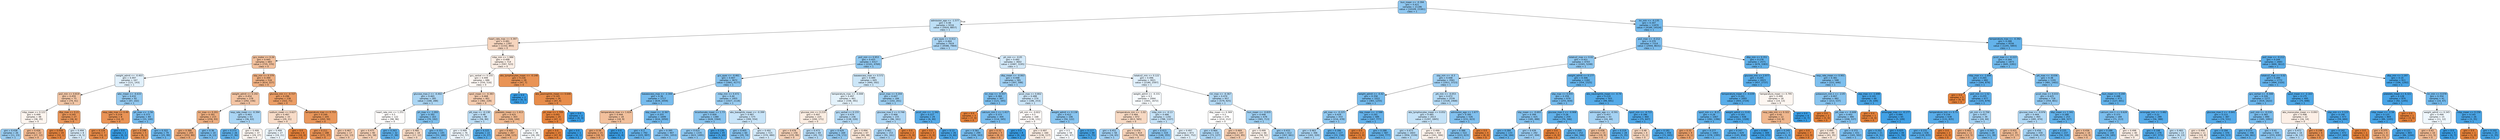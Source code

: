 digraph Tree {
node [shape=box, style="filled, rounded", color="black", fontname="helvetica"] ;
edge [fontname="helvetica"] ;
0 [label="bun_mean <= -0.394\ngini = 0.421\nsamples = 21186\nvalue = [10109, 23381]\nclass = 1", fillcolor="#8fc7f0"] ;
1 [label="admission_age <= -1.577\ngini = 0.48\nsamples = 9316\nvalue = [5920, 8857]\nclass = 1", fillcolor="#bddff6"] ;
0 -> 1 [labeldistance=2.5, labelangle=45, headlabel="True"] ;
2 [label="heart_rate_max <= 0.397\ngini = 0.481\nsamples = 1397\nvalue = [1332, 893]\nclass = 0", fillcolor="#f6d5be"] ;
1 -> 2 ;
3 [label="gcs_motor <= 0.26\ngini = 0.445\nsamples = 683\nvalue = [735, 370]\nclass = 0", fillcolor="#f2c09d"] ;
2 -> 3 ;
4 [label="weight_admit <= -0.403\ngini = 0.497\nsamples = 167\nvalue = [121, 143]\nclass = 1", fillcolor="#e1f0fb"] ;
3 -> 4 ;
5 [label="po2_min <= 0.819\ngini = 0.459\nsamples = 75\nvalue = [74, 41]\nclass = 0", fillcolor="#f3c7a7"] ;
4 -> 5 ;
6 [label="mbp_mean <= 0.121\ngini = 0.499\nsamples = 48\nvalue = [38, 35]\nclass = 0", fillcolor="#fdf5ef"] ;
5 -> 6 ;
7 [label="gini = 0.438\nsamples = 26\nvalue = [11, 23]\nclass = 1", fillcolor="#98ccf1"] ;
6 -> 7 ;
8 [label="gini = 0.426\nsamples = 22\nvalue = [27, 12]\nclass = 0", fillcolor="#f1b991"] ;
6 -> 8 ;
9 [label="dbp_max <= 0.21\ngini = 0.245\nsamples = 27\nvalue = [36, 6]\nclass = 0", fillcolor="#e9965a"] ;
5 -> 9 ;
10 [label="gini = 0.059\nsamples = 19\nvalue = [32, 1]\nclass = 0", fillcolor="#e6853f"] ;
9 -> 10 ;
11 [label="gini = 0.494\nsamples = 8\nvalue = [4, 5]\nclass = 1", fillcolor="#d7ebfa"] ;
9 -> 11 ;
12 [label="wbc_mean <= -0.633\ngini = 0.432\nsamples = 92\nvalue = [47, 102]\nclass = 1", fillcolor="#94caf1"] ;
4 -> 12 ;
13 [label="resp_rate_max <= 0.49\ngini = 0.219\nsamples = 8\nvalue = [14, 2]\nclass = 0", fillcolor="#e99355"] ;
12 -> 13 ;
14 [label="gini = 0.124\nsamples = 7\nvalue = [14, 1]\nclass = 0", fillcolor="#e78a47"] ;
13 -> 14 ;
15 [label="gini = 0.0\nsamples = 1\nvalue = [0, 1]\nclass = 1", fillcolor="#399de5"] ;
13 -> 15 ;
16 [label="ph_max <= -1.56\ngini = 0.373\nsamples = 84\nvalue = [33, 100]\nclass = 1", fillcolor="#7abdee"] ;
12 -> 16 ;
17 [label="gini = 0.198\nsamples = 5\nvalue = [8, 1]\nclass = 0", fillcolor="#e89152"] ;
16 -> 17 ;
18 [label="gini = 0.322\nsamples = 79\nvalue = [25, 99]\nclass = 1", fillcolor="#6bb6ec"] ;
16 -> 18 ;
19 [label="sbp_min <= 0.379\ngini = 0.394\nsamples = 516\nvalue = [614, 227]\nclass = 0", fillcolor="#efb082"] ;
3 -> 19 ;
20 [label="weight_admit <= 0.192\ngini = 0.454\nsamples = 278\nvalue = [292, 156]\nclass = 0", fillcolor="#f3c4a3"] ;
19 -> 20 ;
21 [label="inr_max <= 0.201\ngini = 0.391\nsamples = 215\nvalue = [256, 93]\nclass = 0", fillcolor="#eeaf81"] ;
20 -> 21 ;
22 [label="gini = 0.366\nsamples = 205\nvalue = [252, 80]\nclass = 0", fillcolor="#eda978"] ;
21 -> 22 ;
23 [label="gini = 0.36\nsamples = 10\nvalue = [4, 13]\nclass = 1", fillcolor="#76bbed"] ;
21 -> 23 ;
24 [label="resp_rate_mean <= -0.394\ngini = 0.463\nsamples = 63\nvalue = [36, 63]\nclass = 1", fillcolor="#aad5f4"] ;
20 -> 24 ;
25 [label="gini = 0.273\nsamples = 26\nvalue = [7, 36]\nclass = 1", fillcolor="#5fb0ea"] ;
24 -> 25 ;
26 [label="gini = 0.499\nsamples = 37\nvalue = [29, 27]\nclass = 0", fillcolor="#fdf6f1"] ;
24 -> 26 ;
27 [label="glucose_min <= -0.727\ngini = 0.296\nsamples = 238\nvalue = [322, 71]\nclass = 0", fillcolor="#eb9d65"] ;
19 -> 27 ;
28 [label="sodium_mean <= 0.627\ngini = 0.487\nsamples = 33\nvalue = [29, 21]\nclass = 0", fillcolor="#f8dcc8"] ;
27 -> 28 ;
29 [label="gini = 0.499\nsamples = 27\nvalue = [19, 21]\nclass = 1", fillcolor="#ecf6fd"] ;
28 -> 29 ;
30 [label="gini = 0.0\nsamples = 6\nvalue = [10, 0]\nclass = 0", fillcolor="#e58139"] ;
28 -> 30 ;
31 [label="temperature_max <= 0.753\ngini = 0.249\nsamples = 205\nvalue = [293, 50]\nclass = 0", fillcolor="#e9975b"] ;
27 -> 31 ;
32 [label="gini = 0.211\nsamples = 188\nvalue = [271, 37]\nclass = 0", fillcolor="#e99254"] ;
31 -> 32 ;
33 [label="gini = 0.467\nsamples = 17\nvalue = [22, 13]\nclass = 0", fillcolor="#f4cbae"] ;
31 -> 33 ;
34 [label="mbp_min <= 1.986\ngini = 0.498\nsamples = 714\nvalue = [597, 523]\nclass = 0", fillcolor="#fcefe6"] ;
2 -> 34 ;
35 [label="gcs_verbal <= 0.155\ngini = 0.499\nsamples = 686\nvalue = [550, 516]\nclass = 0", fillcolor="#fdf7f3"] ;
34 -> 35 ;
36 [label="glucose_max.2 <= -0.402\ngini = 0.465\nsamples = 285\nvalue = [168, 288]\nclass = 1", fillcolor="#acd6f4"] ;
35 -> 36 ;
37 [label="heart_rate_min <= 1.251\ngini = 0.5\nsamples = 122\nvalue = [98, 96]\nclass = 0", fillcolor="#fefcfb"] ;
36 -> 37 ;
38 [label="gini = 0.475\nsamples = 90\nvalue = [91, 58]\nclass = 0", fillcolor="#f6d1b7"] ;
37 -> 38 ;
39 [label="gini = 0.263\nsamples = 32\nvalue = [7, 38]\nclass = 1", fillcolor="#5dafea"] ;
37 -> 39 ;
40 [label="ph_max <= -1.093\ngini = 0.392\nsamples = 163\nvalue = [70, 192]\nclass = 1", fillcolor="#81c1ee"] ;
36 -> 40 ;
41 [label="gini = 0.485\nsamples = 18\nvalue = [17, 12]\nclass = 0", fillcolor="#f7dac5"] ;
40 -> 41 ;
42 [label="gini = 0.351\nsamples = 145\nvalue = [53, 180]\nclass = 1", fillcolor="#73baed"] ;
40 -> 42 ;
43 [label="spo2_mean <= -0.383\ngini = 0.468\nsamples = 401\nvalue = [382, 228]\nclass = 0", fillcolor="#f5ccaf"] ;
35 -> 43 ;
44 [label="ptt_max <= -0.138\ngini = 0.48\nsamples = 98\nvalue = [56, 84]\nclass = 1", fillcolor="#bddef6"] ;
43 -> 44 ;
45 [label="gini = 0.499\nsamples = 76\nvalue = [52, 57]\nclass = 1", fillcolor="#eef6fd"] ;
44 -> 45 ;
46 [label="gini = 0.225\nsamples = 22\nvalue = [4, 27]\nclass = 1", fillcolor="#56ace9"] ;
44 -> 46 ;
47 [label="platelets_mean <= 1.413\ngini = 0.425\nsamples = 303\nvalue = [326, 144]\nclass = 0", fillcolor="#f0b990"] ;
43 -> 47 ;
48 [label="gini = 0.402\nsamples = 267\nvalue = [298, 115]\nclass = 0", fillcolor="#efb285"] ;
47 -> 48 ;
49 [label="gini = 0.5\nsamples = 36\nvalue = [28, 29]\nclass = 1", fillcolor="#f8fcfe"] ;
47 -> 49 ;
50 [label="abs_lymphocytes_mean <= -0.148\ngini = 0.226\nsamples = 28\nvalue = [47, 7]\nclass = 0", fillcolor="#e99456"] ;
34 -> 50 ;
51 [label="gini = 0.0\nsamples = 2\nvalue = [0, 3]\nclass = 1", fillcolor="#399de5"] ;
50 -> 51 ;
52 [label="abs_eosinophils_mean <= 0.646\ngini = 0.145\nsamples = 26\nvalue = [47, 4]\nclass = 0", fillcolor="#e78c4a"] ;
50 -> 52 ;
53 [label="ph_max <= 1.709\ngini = 0.041\nsamples = 24\nvalue = [47, 1]\nclass = 0", fillcolor="#e6843d"] ;
52 -> 53 ;
54 [label="gini = 0.0\nsamples = 23\nvalue = [47, 0]\nclass = 0", fillcolor="#e58139"] ;
53 -> 54 ;
55 [label="gini = 0.0\nsamples = 1\nvalue = [0, 1]\nclass = 1", fillcolor="#399de5"] ;
53 -> 55 ;
56 [label="gini = 0.0\nsamples = 2\nvalue = [0, 3]\nclass = 1", fillcolor="#399de5"] ;
52 -> 56 ;
57 [label="gcs_eyes <= 0.412\ngini = 0.464\nsamples = 7919\nvalue = [4588, 7964]\nclass = 1", fillcolor="#abd5f4"] ;
1 -> 57 ;
58 [label="po2_min <= 0.953\ngini = 0.425\nsamples = 4317\nvalue = [2101, 4769]\nclass = 1", fillcolor="#90c8f0"] ;
57 -> 58 ;
59 [label="gcs_eyes <= -0.461\ngini = 0.407\nsamples = 3672\nvalue = [1661, 4177]\nclass = 1", fillcolor="#88c4ef"] ;
58 -> 59 ;
60 [label="baseexcess_max <= -2.344\ngini = 0.36\nsamples = 1717\nvalue = [634, 2059]\nclass = 1", fillcolor="#76bbed"] ;
59 -> 60 ;
61 [label="temperature_max <= 1.624\ngini = 0.444\nsamples = 18\nvalue = [18, 9]\nclass = 0", fillcolor="#f2c09c"] ;
60 -> 61 ;
62 [label="gini = 0.34\nsamples = 15\nvalue = [18, 5]\nclass = 0", fillcolor="#eca470"] ;
61 -> 62 ;
63 [label="gini = 0.0\nsamples = 3\nvalue = [0, 4]\nclass = 1", fillcolor="#399de5"] ;
61 -> 63 ;
64 [label="sbp_mean <= -0.367\ngini = 0.355\nsamples = 1699\nvalue = [616, 2050]\nclass = 1", fillcolor="#74baed"] ;
60 -> 64 ;
65 [label="gini = 0.3\nsamples = 792\nvalue = [225, 997]\nclass = 1", fillcolor="#66b3eb"] ;
64 -> 65 ;
66 [label="gini = 0.395\nsamples = 907\nvalue = [391, 1053]\nclass = 1", fillcolor="#83c1ef"] ;
64 -> 66 ;
67 [label="mbp_min <= 0.472\ngini = 0.44\nsamples = 1955\nvalue = [1027, 2118]\nclass = 1", fillcolor="#99cdf2"] ;
59 -> 67 ;
68 [label="bicarbonate_mean <= 1.73\ngini = 0.409\nsamples = 1380\nvalue = [628, 1564]\nclass = 1", fillcolor="#89c4ef"] ;
67 -> 68 ;
69 [label="gini = 0.415\nsamples = 1335\nvalue = [623, 1495]\nclass = 1", fillcolor="#8cc6f0"] ;
68 -> 69 ;
70 [label="gini = 0.126\nsamples = 45\nvalue = [5, 69]\nclass = 1", fillcolor="#47a4e7"] ;
68 -> 70 ;
71 [label="abs_basophils_mean <= -0.399\ngini = 0.487\nsamples = 575\nvalue = [399, 554]\nclass = 1", fillcolor="#c8e4f8"] ;
67 -> 71 ;
72 [label="gini = 0.405\nsamples = 60\nvalue = [29, 74]\nclass = 1", fillcolor="#87c3ef"] ;
71 -> 72 ;
73 [label="gini = 0.492\nsamples = 515\nvalue = [370, 480]\nclass = 1", fillcolor="#d2e9f9"] ;
71 -> 73 ;
74 [label="baseexcess_max <= 0.572\ngini = 0.489\nsamples = 645\nvalue = [440, 592]\nclass = 1", fillcolor="#cce6f8"] ;
58 -> 74 ;
75 [label="temperature_max <= -0.008\ngini = 0.497\nsamples = 461\nvalue = [338, 391]\nclass = 1", fillcolor="#e4f2fb"] ;
74 -> 75 ;
76 [label="glucose_min <= 0.219\ngini = 0.497\nsamples = 225\nvalue = [200, 171]\nclass = 0", fillcolor="#fbede2"] ;
75 -> 76 ;
77 [label="gini = 0.476\nsamples = 156\nvalue = [155, 99]\nclass = 0", fillcolor="#f6d1b7"] ;
76 -> 77 ;
78 [label="gini = 0.473\nsamples = 69\nvalue = [45, 72]\nclass = 1", fillcolor="#b5daf5"] ;
76 -> 78 ;
79 [label="gcs_verbal <= 0.155\ngini = 0.474\nsamples = 236\nvalue = [138, 220]\nclass = 1", fillcolor="#b5daf5"] ;
75 -> 79 ;
80 [label="gini = 0.429\nsamples = 169\nvalue = [78, 172]\nclass = 1", fillcolor="#93c9f1"] ;
79 -> 80 ;
81 [label="gini = 0.494\nsamples = 67\nvalue = [60, 48]\nclass = 0", fillcolor="#fae6d7"] ;
79 -> 81 ;
82 [label="pco2_max <= 0.204\ngini = 0.447\nsamples = 184\nvalue = [102, 201]\nclass = 1", fillcolor="#9dcff2"] ;
74 -> 82 ;
83 [label="glucose_max.2 <= 0.746\ngini = 0.468\nsamples = 155\nvalue = [96, 161]\nclass = 1", fillcolor="#afd7f5"] ;
82 -> 83 ;
84 [label="gini = 0.461\nsamples = 153\nvalue = [91, 161]\nclass = 1", fillcolor="#a9d4f4"] ;
83 -> 84 ;
85 [label="gini = 0.0\nsamples = 2\nvalue = [5, 0]\nclass = 0", fillcolor="#e58139"] ;
83 -> 85 ;
86 [label="pco2_min <= -1.342\ngini = 0.227\nsamples = 29\nvalue = [6, 40]\nclass = 1", fillcolor="#57ace9"] ;
82 -> 86 ;
87 [label="gini = 0.0\nsamples = 3\nvalue = [3, 0]\nclass = 0", fillcolor="#e58139"] ;
86 -> 87 ;
88 [label="gini = 0.13\nsamples = 26\nvalue = [3, 40]\nclass = 1", fillcolor="#48a4e7"] ;
86 -> 88 ;
89 [label="ph_min <= -0.05\ngini = 0.492\nsamples = 3602\nvalue = [2487, 3195]\nclass = 1", fillcolor="#d3e9f9"] ;
57 -> 89 ;
90 [label="dbp_mean <= -0.063\ngini = 0.448\nsamples = 581\nvalue = [307, 598]\nclass = 1", fillcolor="#9fcff2"] ;
89 -> 90 ;
91 [label="inr_max <= -0.557\ngini = 0.384\nsamples = 307\nvalue = [121, 345]\nclass = 1", fillcolor="#7ebfee"] ;
90 -> 91 ;
92 [label="gini = 0.0\nsamples = 3\nvalue = [7, 0]\nclass = 0", fillcolor="#e58139"] ;
91 -> 92 ;
93 [label="calcium_min.1 <= 1.417\ngini = 0.373\nsamples = 304\nvalue = [114, 345]\nclass = 1", fillcolor="#7abdee"] ;
91 -> 93 ;
94 [label="gini = 0.361\nsamples = 299\nvalue = [106, 343]\nclass = 1", fillcolor="#76bbed"] ;
93 -> 94 ;
95 [label="gini = 0.32\nsamples = 5\nvalue = [8, 2]\nclass = 0", fillcolor="#eca06a"] ;
93 -> 95 ;
96 [label="pco2_max <= 0.802\ngini = 0.488\nsamples = 274\nvalue = [186, 253]\nclass = 1", fillcolor="#cbe5f8"] ;
90 -> 96 ;
97 [label="ptt_min <= -0.822\ngini = 0.5\nsamples = 168\nvalue = [136, 131]\nclass = 0", fillcolor="#fefaf8"] ;
96 -> 97 ;
98 [label="gini = 0.0\nsamples = 8\nvalue = [0, 14]\nclass = 1", fillcolor="#399de5"] ;
97 -> 98 ;
99 [label="gini = 0.497\nsamples = 160\nvalue = [136, 117]\nclass = 0", fillcolor="#fbede3"] ;
97 -> 99 ;
100 [label="weight_admit <= 0.138\ngini = 0.412\nsamples = 106\nvalue = [50, 122]\nclass = 1", fillcolor="#8ac5f0"] ;
96 -> 100 ;
101 [label="gini = 0.5\nsamples = 58\nvalue = [45, 47]\nclass = 1", fillcolor="#f7fbfe"] ;
100 -> 101 ;
102 [label="gini = 0.117\nsamples = 48\nvalue = [5, 75]\nclass = 1", fillcolor="#46a4e7"] ;
100 -> 102 ;
103 [label="totalco2_min <= 0.122\ngini = 0.496\nsamples = 3021\nvalue = [2180, 2597]\nclass = 1", fillcolor="#dfeffb"] ;
89 -> 103 ;
104 [label="weight_admit <= -0.331\ngini = 0.5\nsamples = 2064\nvalue = [1601, 1672]\nclass = 1", fillcolor="#f7fbfe"] ;
103 -> 104 ;
105 [label="temperature_min <= -1.02\ngini = 0.484\nsamples = 872\nvalue = [813, 565]\nclass = 0", fillcolor="#f7d9c3"] ;
104 -> 105 ;
106 [label="gini = 0.451\nsamples = 58\nvalue = [34, 65]\nclass = 1", fillcolor="#a1d0f3"] ;
105 -> 106 ;
107 [label="gini = 0.476\nsamples = 814\nvalue = [779, 500]\nclass = 0", fillcolor="#f6d2b8"] ;
105 -> 107 ;
108 [label="mbp_min <= -0.13\ngini = 0.486\nsamples = 1192\nvalue = [788, 1107]\nclass = 1", fillcolor="#c6e3f8"] ;
104 -> 108 ;
109 [label="gini = 0.413\nsamples = 319\nvalue = [146, 355]\nclass = 1", fillcolor="#8ac5f0"] ;
108 -> 109 ;
110 [label="gini = 0.497\nsamples = 873\nvalue = [642, 752]\nclass = 1", fillcolor="#e2f1fb"] ;
108 -> 110 ;
111 [label="inr_max <= -0.367\ngini = 0.474\nsamples = 957\nvalue = [579, 925]\nclass = 1", fillcolor="#b5daf5"] ;
103 -> 111 ;
112 [label="dbp_mean <= 0.369\ngini = 0.5\nsamples = 279\nvalue = [214, 212]\nclass = 0", fillcolor="#fffefd"] ;
111 -> 112 ;
113 [label="gini = 0.464\nsamples = 132\nvalue = [73, 127]\nclass = 1", fillcolor="#abd5f4"] ;
112 -> 113 ;
114 [label="gini = 0.469\nsamples = 147\nvalue = [141, 85]\nclass = 0", fillcolor="#f5cdb0"] ;
112 -> 114 ;
115 [label="bun_mean <= -0.835\ngini = 0.448\nsamples = 678\nvalue = [365, 713]\nclass = 1", fillcolor="#9ecff2"] ;
111 -> 115 ;
116 [label="gini = 0.499\nsamples = 66\nvalue = [58, 52]\nclass = 0", fillcolor="#fcf2eb"] ;
115 -> 116 ;
117 [label="gini = 0.433\nsamples = 612\nvalue = [307, 661]\nclass = 1", fillcolor="#95cbf1"] ;
115 -> 117 ;
118 [label="inr_min <= -0.135\ngini = 0.347\nsamples = 11870\nvalue = [4189, 14524]\nclass = 1", fillcolor="#72b9ec"] ;
0 -> 118 [labeldistance=2.5, labelangle=-45, headlabel="False"] ;
119 [label="po2_max <= -0.212\ngini = 0.379\nsamples = 7314\nvalue = [2944, 8631]\nclass = 1", fillcolor="#7dbeee"] ;
118 -> 119 ;
120 [label="totalco2_max <= 0.02\ngini = 0.421\nsamples = 4743\nvalue = [2265, 5248]\nclass = 1", fillcolor="#8ec7f0"] ;
119 -> 120 ;
121 [label="sbp_min <= -0.3\ngini = 0.448\nsamples = 3561\nvalue = [1911, 3723]\nclass = 1", fillcolor="#9fcff2"] ;
120 -> 121 ;
122 [label="weight_admit <= -0.42\ngini = 0.358\nsamples = 1022\nvalue = [383, 1255]\nclass = 1", fillcolor="#75bbed"] ;
121 -> 122 ;
123 [label="ptt_max <= -0.225\ngini = 0.429\nsamples = 433\nvalue = [216, 478]\nclass = 1", fillcolor="#92c9f1"] ;
122 -> 123 ;
124 [label="gini = 0.463\nsamples = 306\nvalue = [183, 320]\nclass = 1", fillcolor="#aad5f4"] ;
123 -> 124 ;
125 [label="gini = 0.286\nsamples = 127\nvalue = [33, 158]\nclass = 1", fillcolor="#62b1ea"] ;
123 -> 125 ;
126 [label="sbp_mean <= -2.588\ngini = 0.291\nsamples = 589\nvalue = [167, 777]\nclass = 1", fillcolor="#64b2eb"] ;
122 -> 126 ;
127 [label="gini = 0.0\nsamples = 2\nvalue = [3, 0]\nclass = 0", fillcolor="#e58139"] ;
126 -> 127 ;
128 [label="gini = 0.288\nsamples = 587\nvalue = [164, 777]\nclass = 1", fillcolor="#63b2ea"] ;
126 -> 128 ;
129 [label="ptt_min <= -0.053\ngini = 0.472\nsamples = 2539\nvalue = [1528, 2468]\nclass = 1", fillcolor="#b4daf5"] ;
121 -> 129 ;
130 [label="abs_lymphocytes_mean <= 0.052\ngini = 0.485\nsamples = 2013\nvalue = [1297, 1845]\nclass = 1", fillcolor="#c4e2f7"] ;
129 -> 130 ;
131 [label="gini = 0.473\nsamples = 1603\nvalue = [956, 1539]\nclass = 1", fillcolor="#b4daf5"] ;
130 -> 131 ;
132 [label="gini = 0.499\nsamples = 410\nvalue = [341, 306]\nclass = 0", fillcolor="#fcf2eb"] ;
130 -> 132 ;
133 [label="admission_age <= 1.677\ngini = 0.395\nsamples = 526\nvalue = [231, 623]\nclass = 1", fillcolor="#82c1ef"] ;
129 -> 133 ;
134 [label="gini = 0.388\nsamples = 522\nvalue = [223, 623]\nclass = 1", fillcolor="#80c0ee"] ;
133 -> 134 ;
135 [label="gini = 0.0\nsamples = 4\nvalue = [8, 0]\nclass = 0", fillcolor="#e58139"] ;
133 -> 135 ;
136 [label="weight_admit <= 0.177\ngini = 0.306\nsamples = 1182\nvalue = [354, 1525]\nclass = 1", fillcolor="#67b4eb"] ;
120 -> 136 ;
137 [label="sbp_max <= 0.455\ngini = 0.359\nsamples = 679\nvalue = [255, 834]\nclass = 1", fillcolor="#76bbed"] ;
136 -> 137 ;
138 [label="sbp_mean <= -0.693\ngini = 0.399\nsamples = 425\nvalue = [185, 488]\nclass = 1", fillcolor="#84c2ef"] ;
137 -> 138 ;
139 [label="gini = 0.284\nsamples = 133\nvalue = [38, 184]\nclass = 1", fillcolor="#62b1ea"] ;
138 -> 139 ;
140 [label="gini = 0.439\nsamples = 292\nvalue = [147, 304]\nclass = 1", fillcolor="#99ccf2"] ;
138 -> 140 ;
141 [label="glucose_max.2 <= -0.908\ngini = 0.28\nsamples = 254\nvalue = [70, 346]\nclass = 1", fillcolor="#61b1ea"] ;
137 -> 141 ;
142 [label="gini = 0.0\nsamples = 2\nvalue = [4, 0]\nclass = 0", fillcolor="#e58139"] ;
141 -> 142 ;
143 [label="gini = 0.269\nsamples = 252\nvalue = [66, 346]\nclass = 1", fillcolor="#5fb0ea"] ;
141 -> 143 ;
144 [label="abs_neutrophils_mean <= -0.74\ngini = 0.219\nsamples = 503\nvalue = [99, 691]\nclass = 1", fillcolor="#55abe9"] ;
136 -> 144 ;
145 [label="admission_age <= -0.591\ngini = 0.457\nsamples = 43\nvalue = [24, 44]\nclass = 1", fillcolor="#a5d2f3"] ;
144 -> 145 ;
146 [label="gini = 0.436\nsamples = 15\nvalue = [19, 9]\nclass = 0", fillcolor="#f1bd97"] ;
145 -> 146 ;
147 [label="gini = 0.219\nsamples = 28\nvalue = [5, 35]\nclass = 1", fillcolor="#55abe9"] ;
145 -> 147 ;
148 [label="spo2_min <= -4.715\ngini = 0.186\nsamples = 460\nvalue = [75, 647]\nclass = 1", fillcolor="#50a8e8"] ;
144 -> 148 ;
149 [label="gini = 0.48\nsamples = 4\nvalue = [3, 2]\nclass = 0", fillcolor="#f6d5bd"] ;
148 -> 149 ;
150 [label="gini = 0.181\nsamples = 456\nvalue = [72, 645]\nclass = 1", fillcolor="#4fa8e8"] ;
148 -> 150 ;
151 [label="dbp_min <= 0.351\ngini = 0.278\nsamples = 2571\nvalue = [679, 3383]\nclass = 1", fillcolor="#61b1ea"] ;
119 -> 151 ;
152 [label="glucose_min <= 2.977\ngini = 0.245\nsamples = 2023\nvalue = [457, 2737]\nclass = 1", fillcolor="#5aade9"] ;
151 -> 152 ;
153 [label="temperature_mean <= -0.039\ngini = 0.241\nsamples = 2005\nvalue = [443, 2724]\nclass = 1", fillcolor="#59ade9"] ;
152 -> 153 ;
154 [label="spo2_min <= -8.21\ngini = 0.28\nsamples = 1067\nvalue = [282, 1396]\nclass = 1", fillcolor="#61b1ea"] ;
153 -> 154 ;
155 [label="gini = 0.32\nsamples = 4\nvalue = [4, 1]\nclass = 0", fillcolor="#eca06a"] ;
154 -> 155 ;
156 [label="gini = 0.277\nsamples = 1063\nvalue = [278, 1395]\nclass = 1", fillcolor="#60b1ea"] ;
154 -> 156 ;
157 [label="weight_admit <= 0.41\ngini = 0.193\nsamples = 938\nvalue = [161, 1328]\nclass = 1", fillcolor="#51a9e8"] ;
153 -> 157 ;
158 [label="gini = 0.247\nsamples = 629\nvalue = [145, 858]\nclass = 1", fillcolor="#5aaee9"] ;
157 -> 158 ;
159 [label="gini = 0.064\nsamples = 309\nvalue = [16, 470]\nclass = 1", fillcolor="#40a0e6"] ;
157 -> 159 ;
160 [label="temperature_mean <= 0.795\ngini = 0.499\nsamples = 18\nvalue = [14, 13]\nclass = 0", fillcolor="#fdf6f1"] ;
152 -> 160 ;
161 [label="resp_rate_min <= 0.322\ngini = 0.42\nsamples = 12\nvalue = [14, 6]\nclass = 0", fillcolor="#f0b78e"] ;
160 -> 161 ;
162 [label="gini = 0.245\nsamples = 5\nvalue = [1, 6]\nclass = 1", fillcolor="#5aade9"] ;
161 -> 162 ;
163 [label="gini = 0.0\nsamples = 7\nvalue = [13, 0]\nclass = 0", fillcolor="#e58139"] ;
161 -> 163 ;
164 [label="gini = 0.0\nsamples = 6\nvalue = [0, 7]\nclass = 1", fillcolor="#399de5"] ;
160 -> 164 ;
165 [label="resp_rate_mean <= 0.901\ngini = 0.381\nsamples = 548\nvalue = [222, 646]\nclass = 1", fillcolor="#7dbfee"] ;
151 -> 165 ;
166 [label="potassium_min.1 <= -2.05\ngini = 0.407\nsamples = 482\nvalue = [213, 537]\nclass = 1", fillcolor="#88c4ef"] ;
165 -> 166 ;
167 [label="gini = 0.0\nsamples = 2\nvalue = [5, 0]\nclass = 0", fillcolor="#e58139"] ;
166 -> 167 ;
168 [label="ptt_max <= -0.608\ngini = 0.402\nsamples = 480\nvalue = [208, 537]\nclass = 1", fillcolor="#86c3ef"] ;
166 -> 168 ;
169 [label="gini = 0.495\nsamples = 49\nvalue = [43, 35]\nclass = 0", fillcolor="#fae8da"] ;
168 -> 169 ;
170 [label="gini = 0.372\nsamples = 431\nvalue = [165, 502]\nclass = 1", fillcolor="#7abdee"] ;
168 -> 170 ;
171 [label="sbp_max <= -1.698\ngini = 0.141\nsamples = 66\nvalue = [9, 109]\nclass = 1", fillcolor="#49a5e7"] ;
165 -> 171 ;
172 [label="gini = 0.0\nsamples = 1\nvalue = [4, 0]\nclass = 0", fillcolor="#e58139"] ;
171 -> 172 ;
173 [label="aniongap_max <= -0.177\ngini = 0.084\nsamples = 65\nvalue = [5, 109]\nclass = 1", fillcolor="#42a1e6"] ;
171 -> 173 ;
174 [label="gini = 0.202\nsamples = 21\nvalue = [4, 31]\nclass = 1", fillcolor="#53aae8"] ;
173 -> 174 ;
175 [label="gini = 0.025\nsamples = 44\nvalue = [1, 78]\nclass = 1", fillcolor="#3c9ee5"] ;
173 -> 175 ;
176 [label="temperature_max <= -0.392\ngini = 0.288\nsamples = 4556\nvalue = [1245, 5893]\nclass = 1", fillcolor="#63b2ea"] ;
118 -> 176 ;
177 [label="pco2_max <= -0.223\ngini = 0.344\nsamples = 1873\nvalue = [645, 2281]\nclass = 1", fillcolor="#71b9ec"] ;
176 -> 177 ;
178 [label="mbp_max <= -1.644\ngini = 0.265\nsamples = 682\nvalue = [164, 879]\nclass = 1", fillcolor="#5eafea"] ;
177 -> 178 ;
179 [label="gini = 0.0\nsamples = 5\nvalue = [9, 0]\nclass = 0", fillcolor="#e58139"] ;
178 -> 179 ;
180 [label="po2_min <= 1.52\ngini = 0.255\nsamples = 677\nvalue = [155, 879]\nclass = 1", fillcolor="#5caeea"] ;
178 -> 180 ;
181 [label="temperature_min <= 0.75\ngini = 0.234\nsamples = 638\nvalue = [131, 835]\nclass = 1", fillcolor="#58ace9"] ;
180 -> 181 ;
182 [label="gini = 0.231\nsamples = 636\nvalue = [128, 835]\nclass = 1", fillcolor="#57ace9"] ;
181 -> 182 ;
183 [label="gini = 0.0\nsamples = 2\nvalue = [3, 0]\nclass = 0", fillcolor="#e58139"] ;
181 -> 183 ;
184 [label="ph_min <= 0.706\ngini = 0.457\nsamples = 39\nvalue = [24, 44]\nclass = 1", fillcolor="#a5d2f3"] ;
180 -> 184 ;
185 [label="gini = 0.401\nsamples = 11\nvalue = [13, 5]\nclass = 0", fillcolor="#efb185"] ;
184 -> 185 ;
186 [label="gini = 0.343\nsamples = 28\nvalue = [11, 39]\nclass = 1", fillcolor="#71b9ec"] ;
184 -> 186 ;
187 [label="ptt_max <= -0.036\ngini = 0.38\nsamples = 1191\nvalue = [481, 1402]\nclass = 1", fillcolor="#7dbfee"] ;
177 -> 187 ;
188 [label="pco2_max <= 0.033\ngini = 0.425\nsamples = 718\nvalue = [354, 801]\nclass = 1", fillcolor="#91c8f0"] ;
187 -> 188 ;
189 [label="glucose_max <= -0.976\ngini = 0.469\nsamples = 465\nvalue = [285, 474]\nclass = 1", fillcolor="#b0d8f5"] ;
188 -> 189 ;
190 [label="gini = 0.431\nsamples = 35\nvalue = [37, 17]\nclass = 0", fillcolor="#f1bb94"] ;
189 -> 190 ;
191 [label="gini = 0.456\nsamples = 430\nvalue = [248, 457]\nclass = 1", fillcolor="#a4d2f3"] ;
189 -> 191 ;
192 [label="dbp_mean <= 1.341\ngini = 0.288\nsamples = 253\nvalue = [69, 327]\nclass = 1", fillcolor="#63b2ea"] ;
188 -> 192 ;
193 [label="gini = 0.235\nsamples = 237\nvalue = [50, 318]\nclass = 1", fillcolor="#58ace9"] ;
192 -> 193 ;
194 [label="gini = 0.436\nsamples = 16\nvalue = [19, 9]\nclass = 0", fillcolor="#f1bd97"] ;
192 -> 194 ;
195 [label="bun_mean <= 0.194\ngini = 0.288\nsamples = 473\nvalue = [127, 601]\nclass = 1", fillcolor="#63b2ea"] ;
187 -> 195 ;
196 [label="calcium_min.1 <= 0.628\ngini = 0.375\nsamples = 184\nvalue = [71, 213]\nclass = 1", fillcolor="#7bbeee"] ;
195 -> 196 ;
197 [label="gini = 0.288\nsamples = 144\nvalue = [39, 185]\nclass = 1", fillcolor="#63b2ea"] ;
196 -> 197 ;
198 [label="gini = 0.498\nsamples = 40\nvalue = [32, 28]\nclass = 0", fillcolor="#fcefe6"] ;
196 -> 198 ;
199 [label="aniongap_min <= 3.482\ngini = 0.22\nsamples = 289\nvalue = [56, 388]\nclass = 1", fillcolor="#56abe9"] ;
195 -> 199 ;
200 [label="gini = 0.198\nsamples = 276\nvalue = [47, 375]\nclass = 1", fillcolor="#52a9e8"] ;
199 -> 200 ;
201 [label="gini = 0.483\nsamples = 13\nvalue = [9, 13]\nclass = 1", fillcolor="#c2e1f7"] ;
199 -> 201 ;
202 [label="po2_max <= -0.212\ngini = 0.244\nsamples = 2683\nvalue = [600, 3612]\nclass = 1", fillcolor="#5aade9"] ;
176 -> 202 ;
203 [label="totalco2_max <= 0.02\ngini = 0.289\nsamples = 1772\nvalue = [494, 2320]\nclass = 1", fillcolor="#63b2eb"] ;
202 -> 203 ;
204 [label="gcs_verbal <= -0.308\ngini = 0.326\nsamples = 1277\nvalue = [419, 1622]\nclass = 1", fillcolor="#6cb6ec"] ;
203 -> 204 ;
205 [label="glucose_max.2 <= -0.841\ngini = 0.215\nsamples = 387\nvalue = [74, 531]\nclass = 1", fillcolor="#55abe9"] ;
204 -> 205 ;
206 [label="gini = 0.494\nsamples = 11\nvalue = [10, 8]\nclass = 0", fillcolor="#fae6d7"] ;
205 -> 206 ;
207 [label="gini = 0.194\nsamples = 376\nvalue = [64, 523]\nclass = 1", fillcolor="#51a9e8"] ;
205 -> 207 ;
208 [label="po2_min <= -0.216\ngini = 0.365\nsamples = 890\nvalue = [345, 1091]\nclass = 1", fillcolor="#78bced"] ;
204 -> 208 ;
209 [label="gini = 0.273\nsamples = 346\nvalue = [90, 461]\nclass = 1", fillcolor="#60b0ea"] ;
208 -> 209 ;
210 [label="gini = 0.41\nsamples = 544\nvalue = [255, 630]\nclass = 1", fillcolor="#89c5f0"] ;
208 -> 210 ;
211 [label="spo2_mean <= -2.163\ngini = 0.175\nsamples = 495\nvalue = [75, 698]\nclass = 1", fillcolor="#4ea8e8"] ;
203 -> 211 ;
212 [label="abs_monocytes_mean <= 0.093\ngini = 0.498\nsamples = 22\nvalue = [16, 14]\nclass = 0", fillcolor="#fcefe6"] ;
211 -> 212 ;
213 [label="gini = 0.472\nsamples = 16\nvalue = [8, 13]\nclass = 1", fillcolor="#b3d9f5"] ;
212 -> 213 ;
214 [label="gini = 0.198\nsamples = 6\nvalue = [8, 1]\nclass = 0", fillcolor="#e89152"] ;
212 -> 214 ;
215 [label="sbp_min <= 3.123\ngini = 0.146\nsamples = 473\nvalue = [59, 684]\nclass = 1", fillcolor="#4aa5e7"] ;
211 -> 215 ;
216 [label="gini = 0.142\nsamples = 472\nvalue = [57, 684]\nclass = 1", fillcolor="#49a5e7"] ;
215 -> 216 ;
217 [label="gini = 0.0\nsamples = 1\nvalue = [2, 0]\nclass = 0", fillcolor="#e58139"] ;
215 -> 217 ;
218 [label="dbp_min <= 1.197\ngini = 0.14\nsamples = 911\nvalue = [106, 1292]\nclass = 1", fillcolor="#49a5e7"] ;
202 -> 218 ;
219 [label="platelets_mean <= 6.321\ngini = 0.128\nsamples = 870\nvalue = [92, 1245]\nclass = 1", fillcolor="#48a4e7"] ;
218 -> 219 ;
220 [label="mbp_mean <= -2.58\ngini = 0.125\nsamples = 869\nvalue = [89, 1245]\nclass = 1", fillcolor="#47a4e7"] ;
219 -> 220 ;
221 [label="gini = 0.375\nsamples = 4\nvalue = [3, 1]\nclass = 0", fillcolor="#eeab7b"] ;
220 -> 221 ;
222 [label="gini = 0.121\nsamples = 865\nvalue = [86, 1244]\nclass = 1", fillcolor="#47a4e7"] ;
220 -> 222 ;
223 [label="gini = 0.0\nsamples = 1\nvalue = [3, 0]\nclass = 0", fillcolor="#e58139"] ;
219 -> 223 ;
224 [label="inr_min <= 0.078\ngini = 0.354\nsamples = 41\nvalue = [14, 47]\nclass = 1", fillcolor="#74baed"] ;
218 -> 224 ;
225 [label="weight_admit <= 0.345\ngini = 0.499\nsamples = 15\nvalue = [11, 12]\nclass = 1", fillcolor="#eff7fd"] ;
224 -> 225 ;
226 [label="gini = 0.43\nsamples = 10\nvalue = [11, 5]\nclass = 0", fillcolor="#f1ba93"] ;
225 -> 226 ;
227 [label="gini = 0.0\nsamples = 5\nvalue = [0, 7]\nclass = 1", fillcolor="#399de5"] ;
225 -> 227 ;
228 [label="mbp_mean <= 0.156\ngini = 0.145\nsamples = 26\nvalue = [3, 35]\nclass = 1", fillcolor="#4aa5e7"] ;
224 -> 228 ;
229 [label="gini = 0.0\nsamples = 1\nvalue = [1, 0]\nclass = 0", fillcolor="#e58139"] ;
228 -> 229 ;
230 [label="gini = 0.102\nsamples = 25\nvalue = [2, 35]\nclass = 1", fillcolor="#44a3e6"] ;
228 -> 230 ;
}